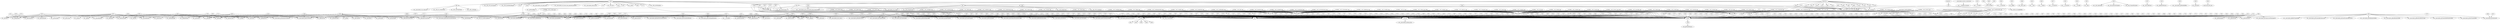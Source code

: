 digraph {
  __GLOBAL__sub_I_world_cpp -> 1226;
  1226 -> _malloc;
  _malloc -> _sbrk;
  _sbrk -> env_getTotalMemory;
  __GLOBAL__sub_I_world_cpp -> 1378;
  1378 -> _malloc;
  4053 -> _memset;
  1226 -> _memcpy;
  1226 -> _free;
  __GLOBAL__sub_I_world_cpp -> 1230;
  1230 -> _malloc;
  1230 -> _memcpy;
  1230 -> _free;
  __GLOBAL__sub_I_rendermodel_cpp -> 1226;
  __GLOBAL__sub_I_rendermodel_cpp -> 1377;
  __GLOBAL__sub_I_rendermodel_cpp -> 974;
  3980 -> _memcpy;
  __GLOBAL__sub_I_rendermodel_cpp -> 3934;
  __GLOBAL__sub_I_rendermodel_cpp -> _malloc;
  __GLOBAL__sub_I_rendermodel_cpp -> 4052;
  __GLOBAL__sub_I_rendermodel_cpp -> 1230;
  __GLOBAL__sub_I_rendermodel_cpp -> 2108;
  2108 -> _malloc;
  __GLOBAL__sub_I_rendermodel_cpp -> 2112;
  2241 -> _malloc;
  2112 -> _malloc;
  __GLOBAL__sub_I_rendermodel_cpp -> 2113;
  2113 -> _malloc;
  __GLOBAL__sub_I_rendermodel_cpp -> 2116;
  2198 -> _malloc;
  2116 -> _malloc;
  __GLOBAL__sub_I_rendermodel_cpp -> 2117;
  2156 -> _malloc;
  2117 -> _malloc;
  __GLOBAL__sub_I_renderparticles_cpp -> 1226;
  __GLOBAL__sub_I_renderparticles_cpp -> _malloc;
  __GLOBAL__sub_I_renderparticles_cpp -> 1377;
  _memcpy -> env__emscripten_memcpy_big;
  __GLOBAL__sub_I_rendersky_cpp -> 1378;
  __GLOBAL__sub_I_rendersky_cpp -> 1226;
  __GLOBAL__sub_I_rendersky_cpp -> 1377;
  __GLOBAL__sub_I_rendertext_cpp -> _malloc;
  __GLOBAL__sub_I_rendertext_cpp -> 1230;
  __GLOBAL__sub_I_renderva_cpp -> 1226;
  __GLOBAL__sub_I_server_cpp -> 1226;
  __GLOBAL__sub_I_server_cpp -> 3741;
  __GLOBAL__sub_I_server_cpp -> 1378;
  __GLOBAL__sub_I_server_cpp -> 3742;
  __GLOBAL__sub_I_server_cpp -> 3740;
  __GLOBAL__sub_I_server_cpp -> 1230;
  __GLOBAL__sub_I_serverbrowser_cpp -> 1226;
  __GLOBAL__sub_I_serverbrowser_cpp -> 1230;
  __GLOBAL__sub_I_shader_cpp -> _malloc;
  __GLOBAL__sub_I_shader_cpp -> 1226;
  __GLOBAL__sub_I_shader_cpp -> 1230;
  __GLOBAL__sub_I_shadowmap_cpp -> 1226;
  __GLOBAL__sub_I_sound_cpp -> 1226;
  __GLOBAL__sub_I_sound_cpp -> 1230;
  __GLOBAL__sub_I_sound_cpp -> _malloc;
  __GLOBAL__sub_I_texture_cpp -> 1226;
  __GLOBAL__sub_I_texture_cpp -> _malloc;
  __GLOBAL__sub_I_texture_cpp -> 2937;
  __GLOBAL__sub_I_texture_cpp -> 1230;
  __GLOBAL__sub_I_texture_cpp -> 1378;
  __GLOBAL__sub_I_water_cpp -> 1226;
  __GLOBAL__sub_I_worldio_cpp -> 1226;
  __GLOBAL__sub_I_worldio_cpp -> 1230;
  __GLOBAL__sub_I_ai_cpp -> 1226;
  __GLOBAL__sub_I_ai_cpp -> 1230;
  __GLOBAL__sub_I_client_cpp_3000 -> 1226;
  __GLOBAL__sub_I_client_cpp_3000 -> 1377;
  __GLOBAL__sub_I_client_cpp_3000 -> 1230;
  __GLOBAL__sub_I_client_cpp_3000 -> 1378;
  __GLOBAL__sub_I_entities_cpp -> 1230;
  __GLOBAL__sub_I_entities_cpp -> 1226;
  __GLOBAL__sub_I_fps_cpp -> 1230;
  __GLOBAL__sub_I_fps_cpp -> 1226;
  __GLOBAL__sub_I_monster_cpp -> 1226;
  __GLOBAL__sub_I_monster_cpp -> 1230;
  __GLOBAL__sub_I_movable_cpp -> 1230;
  __GLOBAL__sub_I_render_cpp -> 1226;
  __GLOBAL__sub_I_render_cpp -> 1377;
  __GLOBAL__sub_I_render_cpp -> 1378;
  __GLOBAL__sub_I_scoreboard_cpp -> 1226;
  __GLOBAL__sub_I_scoreboard_cpp -> 1230;
  __GLOBAL__sub_I_server_cpp_4037 -> 1226;
  __GLOBAL__sub_I_server_cpp_4037 -> 1378;
  __GLOBAL__sub_I_waypoint_cpp -> 1230;
  __GLOBAL__sub_I_waypoint_cpp -> 1226;
  __GLOBAL__sub_I_weapon_cpp -> 1226;
  __GLOBAL__sub_I_weapon_cpp -> 1230;
  ___emscripten_environ_constructor -> env____buildEnvironment;
  __GLOBAL__sub_I_lightmap_cpp -> 1226;
  __GLOBAL__sub_I_lightmap_cpp -> 1377;
  __GLOBAL__sub_I_lightmap_cpp -> _malloc;
  __GLOBAL__sub_I_lightmap_cpp -> 1230;
  __GLOBAL__sub_I_stream_cpp -> 1226;
  __GLOBAL__sub_I_zip_cpp -> 1226;
  __GLOBAL__sub_I_zip_cpp -> 1230;
  __GLOBAL__sub_I_3dgui_cpp -> 1230;
  __GLOBAL__sub_I_3dgui_cpp -> 1226;
  __GLOBAL__sub_I_3dgui_cpp -> 1377;
  __GLOBAL__sub_I_blend_cpp -> 1226;
  __GLOBAL__sub_I_blend_cpp -> 1230;
  __GLOBAL__sub_I_blob_cpp -> 1226;
  __GLOBAL__sub_I_client_cpp -> 1226;
  __GLOBAL__sub_I_client_cpp -> 1230;
  __GLOBAL__sub_I_client_cpp -> 1378;
  __GLOBAL__sub_I_command_cpp -> _malloc;
  __GLOBAL__sub_I_command_cpp -> 1226;
  __GLOBAL__sub_I_command_cpp -> 974;
  __GLOBAL__sub_I_command_cpp -> 1227;
  1227 -> _malloc;
  1228 -> _malloc;
  1227 -> _memcpy;
  1227 -> _free;
  __GLOBAL__sub_I_command_cpp -> 1228;
  __GLOBAL__sub_I_command_cpp -> _memcpy;
  __GLOBAL__sub_I_command_cpp -> _free;
  __GLOBAL__sub_I_command_cpp -> 3949;
  __GLOBAL__sub_I_command_cpp -> 1230;
  __GLOBAL__sub_I_console_cpp -> 1226;
  __GLOBAL__sub_I_console_cpp -> 1230;
  __GLOBAL__sub_I_console_cpp -> _malloc;
  __GLOBAL__sub_I_cubeloader_cpp -> 1226;
  __GLOBAL__sub_I_cubeloader_cpp -> 1230;
  __GLOBAL__sub_I_decal_cpp -> 1226;
  __GLOBAL__sub_I_dynlight_cpp -> 1226;
  __GLOBAL__sub_I_glare_cpp -> 1226;
  __GLOBAL__sub_I_glare_cpp -> 1377;
  __GLOBAL__sub_I_grass_cpp -> 1226;
  __GLOBAL__sub_I_grass_cpp -> 1377;
  __GLOBAL__sub_I_crypto_cpp -> 932;
  932 -> _memset;
  __GLOBAL__sub_I_main_cpp -> 1226;
  __GLOBAL__sub_I_main_cpp -> 1230;
  __GLOBAL__sub_I_material_cpp -> 1226;
  __GLOBAL__sub_I_menus_cpp -> _malloc;
  __GLOBAL__sub_I_menus_cpp -> 1226;
  __GLOBAL__sub_I_menus_cpp -> 1230;
  __GLOBAL__sub_I_movie_cpp -> 1226;
  __GLOBAL__sub_I_movie_cpp -> 1377;
  1377 -> _malloc;
  1377 -> _memcpy;
  1377 -> _free;
  __GLOBAL__sub_I_movie_cpp -> 1675;
  __GLOBAL__sub_I_movie_cpp -> 1230;
  __GLOBAL__sub_I_normal_cpp -> _malloc;
  __GLOBAL__sub_I_normal_cpp -> 1226;
  __GLOBAL__sub_I_octa_cpp -> 1715;
  1715 -> _malloc;
  __GLOBAL__sub_I_octa_cpp -> 1230;
  __GLOBAL__sub_I_octa_cpp -> 1226;
  __GLOBAL__sub_I_octa_cpp -> _malloc;
  __GLOBAL__sub_I_octaedit_cpp -> 1226;
  __GLOBAL__sub_I_octaedit_cpp -> 1230;
  __GLOBAL__sub_I_octarender_cpp -> _malloc;
  __GLOBAL__sub_I_octarender_cpp -> 1226;
  __GLOBAL__sub_I_octarender_cpp -> _memset;
  __GLOBAL__sub_I_octarender_cpp -> 1230;
  __GLOBAL__sub_I_physics_cpp -> 1226;
  __GLOBAL__sub_I_physics_cpp -> 1230;
  __GLOBAL__sub_I_pvs_cpp -> _malloc;
  __GLOBAL__sub_I_pvs_cpp -> 1226;
  __GLOBAL__sub_I_pvs_cpp -> 1230;
  __GLOBAL__sub_I_rendergl_cpp -> 1226;
  __GLOBAL__sub_I_rendergl_cpp -> 1230;
  __GLOBAL__sub_I_rendergl_cpp -> 1377;
  _main -> env__emscripten_hide_mouse;
  _main -> 2733;
  _main -> 1366;
  4084 -> _memset;
  1034 -> _malloc;
  4015 -> env____syscall5;
  3928 -> ___errno_location;
  1034 -> _free;
  _main -> 2729;
  3926 -> env____syscall146;
  _main -> env__SDL_Init;
  _main -> 3418;
  _main -> env__atexit;
  _main -> 3877;
  3877 -> env__gettimeofday;
  _main -> 3654;
  _main -> 2773;
  _main -> 3498;
  3498 -> _malloc;
  _main -> env__SDL_GetVideoInfo;
  _main -> 1589;
  1589 -> env__SDL_ListModes;
  1589 -> env__emscripten_run_script_int;
  1589 -> env__SDL_GL_SetAttribute;
  1589 -> env__SDL_SetVideoMode;
  _main -> env__SDL_WM_SetCaption;
  _main -> env__SDL_EnableKeyRepeat;
  _main -> env__SDL_ShowCursor;
  _main -> 2058;
  2058 -> env__glGetString;
  1429 -> _malloc;
  1429 -> _memset;
  2058 -> _strstr;
  _strstr -> 4000;
  2058 -> env__glGetIntegerv;
  _strstr -> 4041;
  2058 -> env__SDL_GL_GetProcAddress;
  _emscripten_GetProcAddress -> 3934;
  _emscripten_GetProcAddress -> _malloc;
  _emscripten_GetProcAddress -> 4003;
  _emscripten_GetProcAddress -> _strstr;
  _strstr -> 4039;
  _emscripten_GetProcAddress -> 3949;
  2851 -> env__emscripten_glCreateShader;
  2851 -> env__emscripten_glShaderSource;
  2851 -> env__emscripten_glCompileShader;
  2851 -> env__emscripten_glGetObjectParameterivARB;
  2851 -> env__emscripten_glCreateProgram;
  2851 -> env__emscripten_glAttachShader;
  2851 -> env__emscripten_glLinkProgram;
  2851 -> env__emscripten_glDeleteObjectARB;
  _main -> 2059;
  2059 -> env__glViewport;
  2059 -> env__glClearColor;
  2059 -> env__glClearDepth;
  2059 -> env__glDepthFunc;
  2059 -> env__glDisable;
  2059 -> env__glShadeModel;
  2059 -> env__glFogi;
  2059 -> env__glFogfv;
  2059 -> env__glEnable;
  2059 -> env__glFrontFace;
  2059 -> env__glCullFace;
  2875 -> env__glGetIntegerv;
  2875 -> env__emscripten_glActiveTexture;
  2935 -> env__glHint;
  _main -> 2967;
  2960 -> env__IMG_Load;
  2969 -> _malloc;
  2970 -> _malloc;
  2969 -> env__glGenTextures;
  2971 -> env__glBindTexture;
  2971 -> env__glTexParameteri;
  2974 -> env__glPixelStorei;
  2974 -> env__glTexImage2D;
  2974 -> _malloc;
  2974 -> _free;
  2967 -> env__SDL_FreeSurface;
  4017 -> _malloc;
  4017 -> _memset;
  4019 -> env____lock;
  4020 -> env____unlock;
  3927 -> env____syscall140;
  3931 -> env____syscall145;
  4069 -> _memcpy;
  3925 -> env____syscall6;
  4021 -> _free;
  994 -> _free;
  1366 -> __Z7executePKc;
  __Z7executePKc -> _malloc;
  __Z7executePKc -> 1341;
  1351 -> _malloc;
  1350 -> _free;
  1355 -> _memcpy;
  1355 -> _memset;
  1355 -> _malloc;
  1355 -> _free;
  __Z7executePKc -> 1338;
  1338 -> _malloc;
  __Z7executePKc -> _free;
  1366 -> _free;
  1352 -> _memcpy;
  1352 -> _malloc;
  1352 -> _free;
  2651 -> _malloc;
  2642 -> _malloc;
  2646 -> _malloc;
  2646 -> _memcpy;
  2646 -> _free;
  _main -> 2654;
  _main -> env__emscripten_set_main_loop;
  _main -> env__emscripten_set_main_loop_expected_blockers;
  _main -> env___emscripten_push_main_loop_blocker;
  dynCall_vi -> 1603;
  2844 -> env__glGetIntegerv;
  2844 -> env___emscripten_push_main_loop_blocker;
  1603 -> env___emscripten_push_main_loop_blocker;
  dynCall_vi -> 2845;
  2845 -> _strstr;
  2845 -> __Z7executePKc;
  2807 -> _strstr;
  2832 -> _malloc;
  2829 -> _malloc;
  2832 -> _strstr;
  2841 -> env__emscripten_glCreateShader;
  2841 -> env__emscripten_glShaderSource;
  2841 -> env__emscripten_glCompileShader;
  2841 -> env__emscripten_glGetObjectParameterivARB;
  2838 -> env__emscripten_glCreateProgram;
  2838 -> env__emscripten_glAttachShader;
  2838 -> env__emscripten_glLinkProgram;
  2838 -> env__emscripten_glGetObjectParameterivARB;
  2838 -> env__emscripten_glUseProgram;
  3965 -> _memset;
  2838 -> env__emscripten_glGetUniformLocation;
  2838 -> env__emscripten_glUniform1i;
  1338 -> _free;
  2831 -> _strstr;
  2831 -> _malloc;
  2831 -> _memcpy;
  2831 -> _free;
  2807 -> _free;
  1349 -> _malloc;
  1354 -> _malloc;
  1354 -> _free;
  1356 -> _malloc;
  1356 -> _free;
  1349 -> _memcpy;
  1349 -> _free;
  1331 -> _strstr;
  1339 -> _malloc;
  1346 -> _malloc;
  2807 -> _malloc;
  2807 -> _memcpy;
  2836 -> _strstr;
  2837 -> _malloc;
  2837 -> _memcpy;
  2837 -> _free;
  _strstr -> 4040;
  4033 -> _memcpy;
  3940 -> ___errno_location;
  2833 -> _strstr;
  4029 -> _memset;
  2833 -> _malloc;
  2833 -> _memcpy;
  2833 -> _free;
  2812 -> _malloc;
  1353 -> _malloc;
  1353 -> _memcpy;
  1353 -> _free;
  2808 -> _strstr;
  2832 -> _free;
  2827 -> _malloc;
  2828 -> _malloc;
  2838 -> env__emscripten_glBindAttribLocation;
  1351 -> _memcpy;
  1351 -> _free;
  2808 -> _free;
  1350 -> _malloc;
  1350 -> _memcpy;
  1247 -> _malloc;
  1247 -> _free;
  1365 -> _malloc;
  1242 -> _malloc;
  1242 -> _memcpy;
  1242 -> _free;
  1247 -> _memcpy;
  _strstr -> 4038;
  dynCall_vi -> 2846;
  2846 -> _free;
  2846 -> env__emscripten_glUseProgram;
  2848 -> _malloc;
  2848 -> env__emscripten_glGetObjectParameterivARB;
  2848 -> env__emscripten_glGetActiveUniform;
  dynCall_vi -> 1604;
  2532 -> _malloc;
  1460 -> _malloc;
  2984 -> _malloc;
  2984 -> env__SDL_FreeSurface;
  2967 -> _free;
  1741 -> _free;
  1532 -> _malloc;
  1532 -> env__glGenTextures;
  1942 -> _memset;
  1927 -> _malloc;
  1926 -> _malloc;
  1926 -> _memcpy;
  1926 -> _free;
  1884 -> _free;
  1912 -> _malloc;
  1906 -> _malloc;
  1919 -> _malloc;
  1902 -> _malloc;
  1902 -> _free;
  1899 -> _malloc;
  1904 -> _malloc;
  1903 -> _malloc;
  1903 -> _memcpy;
  1751 -> _malloc;
  1901 -> _memset;
  1901 -> _free;
  1886 -> _malloc;
  1904 -> _memcpy;
  1904 -> _free;
  1914 -> _malloc;
  1898 -> _malloc;
  1898 -> _memcpy;
  1898 -> _free;
  1891 -> env__emscripten_glGenBuffers;
  1891 -> env__emscripten_glBindBuffer;
  1891 -> env__emscripten_glBufferData;
  1892 -> _malloc;
  1889 -> _malloc;
  1889 -> _free;
  1035 -> env__time;
  1957 -> _malloc;
  2925 -> env__Mix_OpenAudio;
  2925 -> env__Mix_AllocateChannels;
  2925 -> env__Mix_ChannelFinished;
  1433 -> _malloc;
  1406 -> _malloc;
  1422 -> _malloc;
  1425 -> _malloc;
  1397 -> _malloc;
  1397 -> _memcpy;
  1397 -> _free;
  1428 -> _malloc;
  1427 -> _malloc;
  1432 -> _free;
  1432 -> _malloc;
  1629 -> _malloc;
  1662 -> _malloc;
  1348 -> _malloc;
  1347 -> _memcpy;
  1346 -> _free;
  1360 -> _malloc;
  1360 -> _free;
  1388 -> _free;
  2923 -> _malloc;
  2920 -> _malloc;
  2921 -> _malloc;
  2920 -> _memcpy;
  2920 -> _free;
  2923 -> _memcpy;
  2923 -> _free;
  1792 -> _memset;
  1141 -> _malloc;
  1141 -> env__SDL_FreeSurface;
  1141 -> _memcpy;
  1141 -> _free;
  1023 -> _malloc;
  4017 -> env____syscall54;
  1364 -> _malloc;
  1364 -> _memcpy;
  1364 -> _free;
  1235 -> _malloc;
  1235 -> _memcpy;
  1235 -> _free;
  1449 -> _malloc;
  1449 -> _memcpy;
  1449 -> _free;
  1451 -> _malloc;
  1451 -> _free;
  1025 -> _free;
  1604 -> env__emscripten_run_script;
  __ZN4game18setplayermodelinfoEPKcS1_S1_S1_S1_S1_S1_S1_S1_S1_S1_S1_b -> 3934;
  __ZN4game18setplayermodelinfoEPKcS1_S1_S1_S1_S1_S1_S1_S1_S1_S1_S1_b -> _malloc;
  __ZN4game18setplayermodelinfoEPKcS1_S1_S1_S1_S1_S1_S1_S1_S1_S1_S1_b -> 4052;
  1335 -> _malloc;
  1604 -> env__SDL_WM_GrabInput;
  1604 -> env__SDL_ShowCursor;
  1604 -> env__SDL_PumpEvents;
  1604 -> env__SDL_PeepEvents;
  dynCall_v -> 1602;
  1602 -> env__SDL_GetTicks;
  1597 -> env__SDL_PollEvent;
  1660 -> _malloc;
  1398 -> __Z7executePKc;
  3889 -> _malloc;
  3890 -> _free;
  3146 -> _strstr;
  1008 -> _malloc;
  3921 -> _malloc;
  1009 -> _malloc;
  3922 -> _free;
  2750 -> _malloc;
  3657 -> _malloc;
  3715 -> _malloc;
  3391 -> _memset;
  3725 -> _malloc;
  3155 -> _malloc;
  3155 -> env__SDL_GetTicks;
  992 -> _malloc;
  1533 -> env__glDeleteTextures;
  1928 -> _free;
  1743 -> _free;
  1929 -> env__emscripten_glDeleteBuffers;
  1381 -> _malloc;
  3155 -> _memcpy;
  3155 -> _free;
  3438 -> _malloc;
  3152 -> _malloc;
  3152 -> _memset;
  3152 -> _memcpy;
  3152 -> _free;
  3155 -> env___emscripten_push_main_loop_blocker;
  3661 -> _memset;
  3295 -> _malloc;
  3295 -> _memcpy;
  1398 -> _free;
  2593 -> _malloc;
  dynCall_vi -> 3156;
  3150 -> _memset;
  3156 -> env___emscripten_push_main_loop_blocker;
  dynCall_vi -> 3157;
  3157 -> env___emscripten_push_main_loop_blocker;
  dynCall_vi -> 3158;
  3158 -> _malloc;
  3158 -> env___emscripten_push_main_loop_blocker;
  dynCall_vi -> 3159;
  3159 -> env__SDL_GetTicks;
  2942 -> _malloc;
  1343 -> _free;
  1343 -> _malloc;
  2938 -> _free;
  2826 -> _malloc;
  2864 -> _malloc;
  2942 -> _memcpy;
  2942 -> _free;
  2148 -> _malloc;
  3159 -> env___emscripten_push_main_loop_blocker;
  dynCall_vi -> 3160;
  2512 -> _malloc;
  2299 -> _malloc;
  2506 -> _malloc;
  2171 -> _malloc;
  2507 -> _malloc;
  1006 -> _malloc;
  1006 -> _free;
  2474 -> _free;
  2306 -> _free;
  2179 -> _free;
  2307 -> _free;
  2300 -> _malloc;
  2504 -> _malloc;
  2503 -> _malloc;
  2302 -> _malloc;
  2242 -> _malloc;
  2492 -> _malloc;
  2334 -> _malloc;
  4024 -> _memcpy;
  2494 -> _strstr;
  2494 -> _malloc;
  2494 -> _memcpy;
  2494 -> _free;
  2495 -> _strstr;
  2495 -> _malloc;
  2172 -> _malloc;
  2495 -> _free;
  2342 -> _malloc;
  2342 -> _memcpy;
  2342 -> _free;
  2341 -> _malloc;
  2341 -> _free;
  2173 -> _malloc;
  2242 -> _memset;
  2977 -> _malloc;
  2969 -> env__emscripten_glCompressedTexImage2D;
  2260 -> _malloc;
  2197 -> _malloc;
  2197 -> _memset;
  2197 -> _free;
  2155 -> _malloc;
  2501 -> _strstr;
  2501 -> _malloc;
  2501 -> _memcpy;
  2501 -> _free;
  2338 -> _malloc;
  3992 -> ___errno_location;
  2169 -> _malloc;
  2169 -> _memset;
  2247 -> _free;
  2428 -> _malloc;
  2428 -> _memcpy;
  2428 -> _free;
  2825 -> __Z7executePKc;
  2832 -> env__emscripten_glUseProgram;
  1354 -> _memcpy;
  1337 -> _strstr;
  1337 -> _malloc;
  1337 -> _free;
  2825 -> _free;
  2301 -> _malloc;
  2512 -> _free;
  2295 -> _malloc;
  2295 -> _memcpy;
  2295 -> _free;
  3160 -> env___emscripten_push_main_loop_blocker;
  dynCall_vi -> 3161;
  2493 -> _malloc;
  2412 -> _free;
  2355 -> _free;
  2356 -> _free;
  2175 -> _free;
  2303 -> _malloc;
  2463 -> _malloc;
  2462 -> _malloc;
  2304 -> _malloc;
  2447 -> _malloc;
  2446 -> _malloc;
  2305 -> _malloc;
  2332 -> _malloc;
  2330 -> _malloc;
  2296 -> env___emscripten_push_uncounted_main_loop_blocker;
  dynCall_vi -> 2298;
  2157 -> _malloc;
  2354 -> _malloc;
  2335 -> _malloc;
  2336 -> _malloc;
  2336 -> _memmove;
  _memmove -> _memcpy;
  2335 -> _free;
  2157 -> _memset;
  2141 -> _malloc;
  2141 -> _memcpy;
  2141 -> _free;
  2143 -> _malloc;
  2143 -> _memcpy;
  2143 -> _free;
  2144 -> _malloc;
  2144 -> _memcpy;
  2144 -> _free;
  2145 -> _malloc;
  2145 -> _memcpy;
  2145 -> _free;
  2146 -> _malloc;
  2146 -> _memcpy;
  2146 -> _free;
  2170 -> _malloc;
  2337 -> _malloc;
  2337 -> _memcpy;
  2162 -> _free;
  2337 -> _free;
  2338 -> _memcpy;
  2338 -> _free;
  2163 -> _malloc;
  2163 -> _free;
  2167 -> _malloc;
  2167 -> _memset;
  2167 -> _free;
  2424 -> _malloc;
  2424 -> _memcpy;
  2424 -> _free;
  2425 -> _malloc;
  2425 -> _memcpy;
  2425 -> _free;
  2298 -> env___emscripten_push_uncounted_main_loop_blocker;
  2509 -> _malloc;
  2510 -> _malloc;
  2510 -> _memcpy;
  2510 -> _free;
  2509 -> _free;
  2509 -> _memcpy;
  975 -> _memmove;
  2422 -> _free;
  1396 -> _malloc;
  2164 -> _malloc;
  2196 -> _malloc;
  2164 -> _memcpy;
  2164 -> _free;
  2298 -> env___emscripten_push_main_loop_blocker;
  dynCall_vi -> 3162;
  3092 -> _malloc;
  3094 -> _malloc;
  1530 -> _malloc;
  2346 -> _malloc;
  2346 -> _memcpy;
  2346 -> _free;
  2313 -> _malloc;
  1133 -> _malloc;
  1133 -> _memcpy;
  1132 -> _malloc;
  1132 -> _memcpy;
  1132 -> _free;
  1133 -> _free;
  2313 -> _free;
  1527 -> _malloc;
  1527 -> _memcpy;
  1527 -> env__glGenTextures;
  1527 -> _free;
  3162 -> env___emscripten_push_main_loop_blocker;
  dynCall_vi -> 3163;
  1880 -> env___emscripten_push_main_loop_blocker;
  dynCall_vi -> 1882;
  2991 -> _malloc;
  2991 -> env__glGenTextures;
  2982 -> _malloc;
  2982 -> env__SDL_FreeSurface;
  2991 -> _free;
  1882 -> env___emscripten_push_main_loop_blocker;
  dynCall_vi -> 1883;
  1925 -> _malloc;
  1925 -> _memcpy;
  1925 -> _free;
  1883 -> env___emscripten_push_main_loop_blocker;
  dynCall_vi -> 1885;
  2830 -> _strstr;
  2830 -> _malloc;
  2830 -> _memcpy;
  2830 -> _free;
  2808 -> _malloc;
  2808 -> _memcpy;
  2995 -> _malloc;
  2995 -> _memcpy;
  2995 -> _free;
  950 -> _malloc;
  950 -> _memcpy;
  950 -> _free;
  1916 -> _malloc;
  1919 -> _memcpy;
  1919 -> _free;
  1912 -> _memcpy;
  1912 -> _free;
  1911 -> _malloc;
  1911 -> _memcpy;
  1911 -> _free;
  1897 -> _malloc;
  1899 -> _memcpy;
  1899 -> _free;
  1886 -> _memcpy;
  1886 -> _free;
  1916 -> _memcpy;
  1916 -> _free;
  1902 -> _memcpy;
  1770 -> _memmove;
  1914 -> _memcpy;
  1914 -> _free;
  1885 -> env___emscripten_push_main_loop_blocker;
  dynCall_vi -> 1888;
  1889 -> _memcpy;
  1888 -> env___emscripten_push_main_loop_blocker;
  dynCall_vi -> 3164;
  1429 -> _memcpy;
  1429 -> _free;
  3164 -> env__emscripten_run_script;
  3370 -> __Z7executePKc;
  1405 -> _free;
  3164 -> __Z7executePKc;
  3164 -> _free;
  2859 -> env__emscripten_glUseProgram;
  2091 -> env__glFogf;
  2091 -> env__glFogfv;
  2091 -> env__glClearColor;
  2091 -> env__glMatrixMode;
  2091 -> env__glLoadIdentity;
  2091 -> env__glFrustum;
  2091 -> env__glLoadMatrixf;
  2091 -> env__glRotatef;
  2091 -> env__glTranslatef;
  2091 -> env__glGetFloatv;
  2091 -> env__glEnable;
  2676 -> _memset;
  2091 -> env__glClear;
  2709 -> env__glEnableClientState;
  2709 -> env__emscripten_glActiveTexture;
  2709 -> env__glEnable;
  2709 -> env__glColor4fv;
  2709 -> env__emscripten_glClientActiveTexture;
  2709 -> env__glMatrixMode;
  2709 -> env__glLoadIdentity;
  2711 -> env__glEnableClientState;
  2697 -> _malloc;
  2697 -> _memcpy;
  2697 -> _free;
  2699 -> env__emscripten_glBindBuffer;
  2699 -> env__glVertexPointer;
  2699 -> env__glTexCoordPointer;
  2699 -> env__emscripten_glClientActiveTexture;
  2699 -> env__glNormalPointer;
  2699 -> env__glColorPointer;
  2698 -> env__glBindTexture;
  2698 -> env__emscripten_glActiveTexture;
  2848 -> env__emscripten_glGetUniformLocation;
  2848 -> env__emscripten_glUniform1i;
  2849 -> env__emscripten_glGetUniformLocation;
  2849 -> _malloc;
  2848 -> _memcpy;
  2848 -> _free;
  2847 -> env__emscripten_glUniform4fv;
  2858 -> env__emscripten_glUniform4fv;
  2698 -> env__emscripten_glDrawRangeElements;
  2710 -> env__emscripten_glActiveTexture;
  2710 -> env__emscripten_glClientActiveTexture;
  2710 -> env__glDisable;
  2710 -> env__glDisableClientState;
  2710 -> env__glMatrixMode;
  2710 -> env__glLoadIdentity;
  2710 -> env__glEnable;
  2711 -> env__emscripten_glBindBuffer;
  2711 -> env__glDisableClientState;
  2636 -> env__glDisable;
  2636 -> env__glDepthFunc;
  2636 -> env__glDepthMask;
  2636 -> env__glDepthRange;
  2636 -> env__glColor3f;
  2636 -> env__glPushMatrix;
  2636 -> env__glLoadMatrixf;
  2636 -> env__glRotatef;
  2630 -> env__glBindTexture;
  2630 -> env__glBegin;
  2630 -> env__glTexCoord2f;
  2630 -> env__glVertex3f;
  2630 -> env__glEnd;
  2636 -> env__glPopMatrix;
  2636 -> env__glEnable;
  2518 -> _malloc;
  2525 -> _malloc;
  2430 -> env__glPushMatrix;
  2430 -> env__glMultMatrixf;
  2430 -> env__glScalef;
  2365 -> env__emscripten_glBindBuffer;
  2365 -> env__glDisableClientState;
  2366 -> env__emscripten_glGenBuffers;
  2366 -> env__emscripten_glBindBuffer;
  2366 -> _malloc;
  2366 -> _memset;
  2408 -> _malloc;
  2408 -> _memcpy;
  2408 -> _free;
  2366 -> env__emscripten_glBufferData;
  2366 -> _free;
  2367 -> env__emscripten_glBindBuffer;
  2367 -> env__glEnableClientState;
  2367 -> env__glVertexPointer;
  2367 -> env__glNormalPointer;
  2367 -> env__glTexCoordPointer;
  2403 -> env__glColor4f;
  2849 -> _memcpy;
  2849 -> _free;
  2368 -> env__glBindTexture;
  2368 -> env__emscripten_glActiveTexture;
  2368 -> env__glEnable;
  2368 -> env__glBlendFunc;
  2369 -> env__emscripten_glEnableVertexAttribArray;
  2369 -> env__emscripten_glVertexAttribPointer;
  2369 -> env__emscripten_glDrawRangeElements;
  2430 -> env__glPopMatrix;
  2365 -> env__emscripten_glDisableVertexAttribArray;
  2329 -> env__glDisable;
  2371 -> _malloc;
  2393 -> _malloc;
  2406 -> _malloc;
  2406 -> _memcpy;
  2406 -> _free;
  2411 -> _memset;
  2361 -> _memcpy;
  2374 -> _malloc;
  2367 -> env__emscripten_glEnableVertexAttribArray;
  2367 -> env__emscripten_glVertexAttribPointer;
  2378 -> _memcpy;
  2378 -> env__emscripten_glUniform4fv;
  2091 -> env__glScalef;
  2430 -> env__glTranslatef;
  2430 -> env__glMatrixMode;
  2430 -> env__glLoadMatrixf;
  2368 -> env__glDisable;
  2309 -> env__glMatrixMode;
  2309 -> env__glLoadIdentity;
  2329 -> env__emscripten_glActiveTexture;
  2596 -> env__glDisable;
  1503 -> env__emscripten_glGenFramebuffers;
  1503 -> env__emscripten_glBindFramebuffer;
  1503 -> env__glGenTextures;
  1503 -> env__emscripten_glFramebufferTexture2D;
  1503 -> env__emscripten_glCheckFramebufferStatus;
  1503 -> env__emscripten_glGenRenderbuffers;
  1503 -> env__emscripten_glBindRenderbuffer;
  1503 -> env__emscripten_glRenderbufferStorage;
  1503 -> env__emscripten_glFramebufferRenderbuffer;
  1502 -> _memset;
  2596 -> env__glEnable;
  2600 -> env__glDepthMask;
  2600 -> env__glEnable;
  2600 -> env__glBlendFunc;
  2600 -> env__glGetFloatv;
  2600 -> env__glEnableClientState;
  2537 -> env__glBindTexture;
  2537 -> env__glVertexPointer;
  2537 -> env__glTexCoordPointer;
  2537 -> env__glColorPointer;
  2537 -> env__glDrawArrays;
  2600 -> env__glFogfv;
  2600 -> env__glDisableClientState;
  2600 -> env__glDisable;
  2091 -> env__glDisable;
  2092 -> env__glMatrixMode;
  2092 -> env__glLoadIdentity;
  2092 -> env__glOrtho;
  2092 -> env__glColor3f;
  2092 -> env__glEnable;
  2092 -> env__glPushMatrix;
  2092 -> env__glScalef;
  2660 -> env__glBlendFunc;
  2660 -> env__glBindTexture;
  2660 -> env__glColor4ub;
  2661 -> _malloc;
  2661 -> _memcpy;
  2661 -> _free;
  2064 -> env__glEnableClientState;
  2064 -> env__glVertexPointer;
  2064 -> env__glTexCoordPointer;
  2064 -> env__glDrawArrays;
  2065 -> env__glDisableClientState;
  2092 -> env__glPopMatrix;
  2092 -> env__glBlendFunc;
  3511 -> env__glPushMatrix;
  3511 -> env__glScalef;
  3510 -> env__glPushMatrix;
  3510 -> env__glScalef;
  3510 -> env__glPopMatrix;
  3006 -> env__glBindTexture;
  3507 -> env__glBegin;
  3507 -> env__glTexCoord2f;
  3507 -> env__glVertex2f;
  3507 -> env__glEnd;
  3509 -> env__glPushMatrix;
  3509 -> env__glScalef;
  3509 -> env__glPopMatrix;
  3511 -> env__glPopMatrix;
  3469 -> env__emscripten_asm_const_i;
  3469 -> env__glBegin;
  3469 -> env__glTexCoord2f;
  3469 -> env__glVertex2f;
  3469 -> env__glEnd;
  2095 -> env__glBlendFunc;
  2095 -> env__glColor3f;
  2095 -> env__glBindTexture;
  2095 -> env__glBegin;
  2095 -> env__glTexCoord2f;
  2095 -> env__glVertex2f;
  2095 -> env__glEnd;
  2092 -> env__glDisable;
  1602 -> env__SDL_GL_SwapBuffers;
  3208 -> _memcpy;
  3562 -> asm2wasm_f64_rem;
  3380 -> _memcpy;
  3712 -> _malloc;
  3712 -> _free;
}
